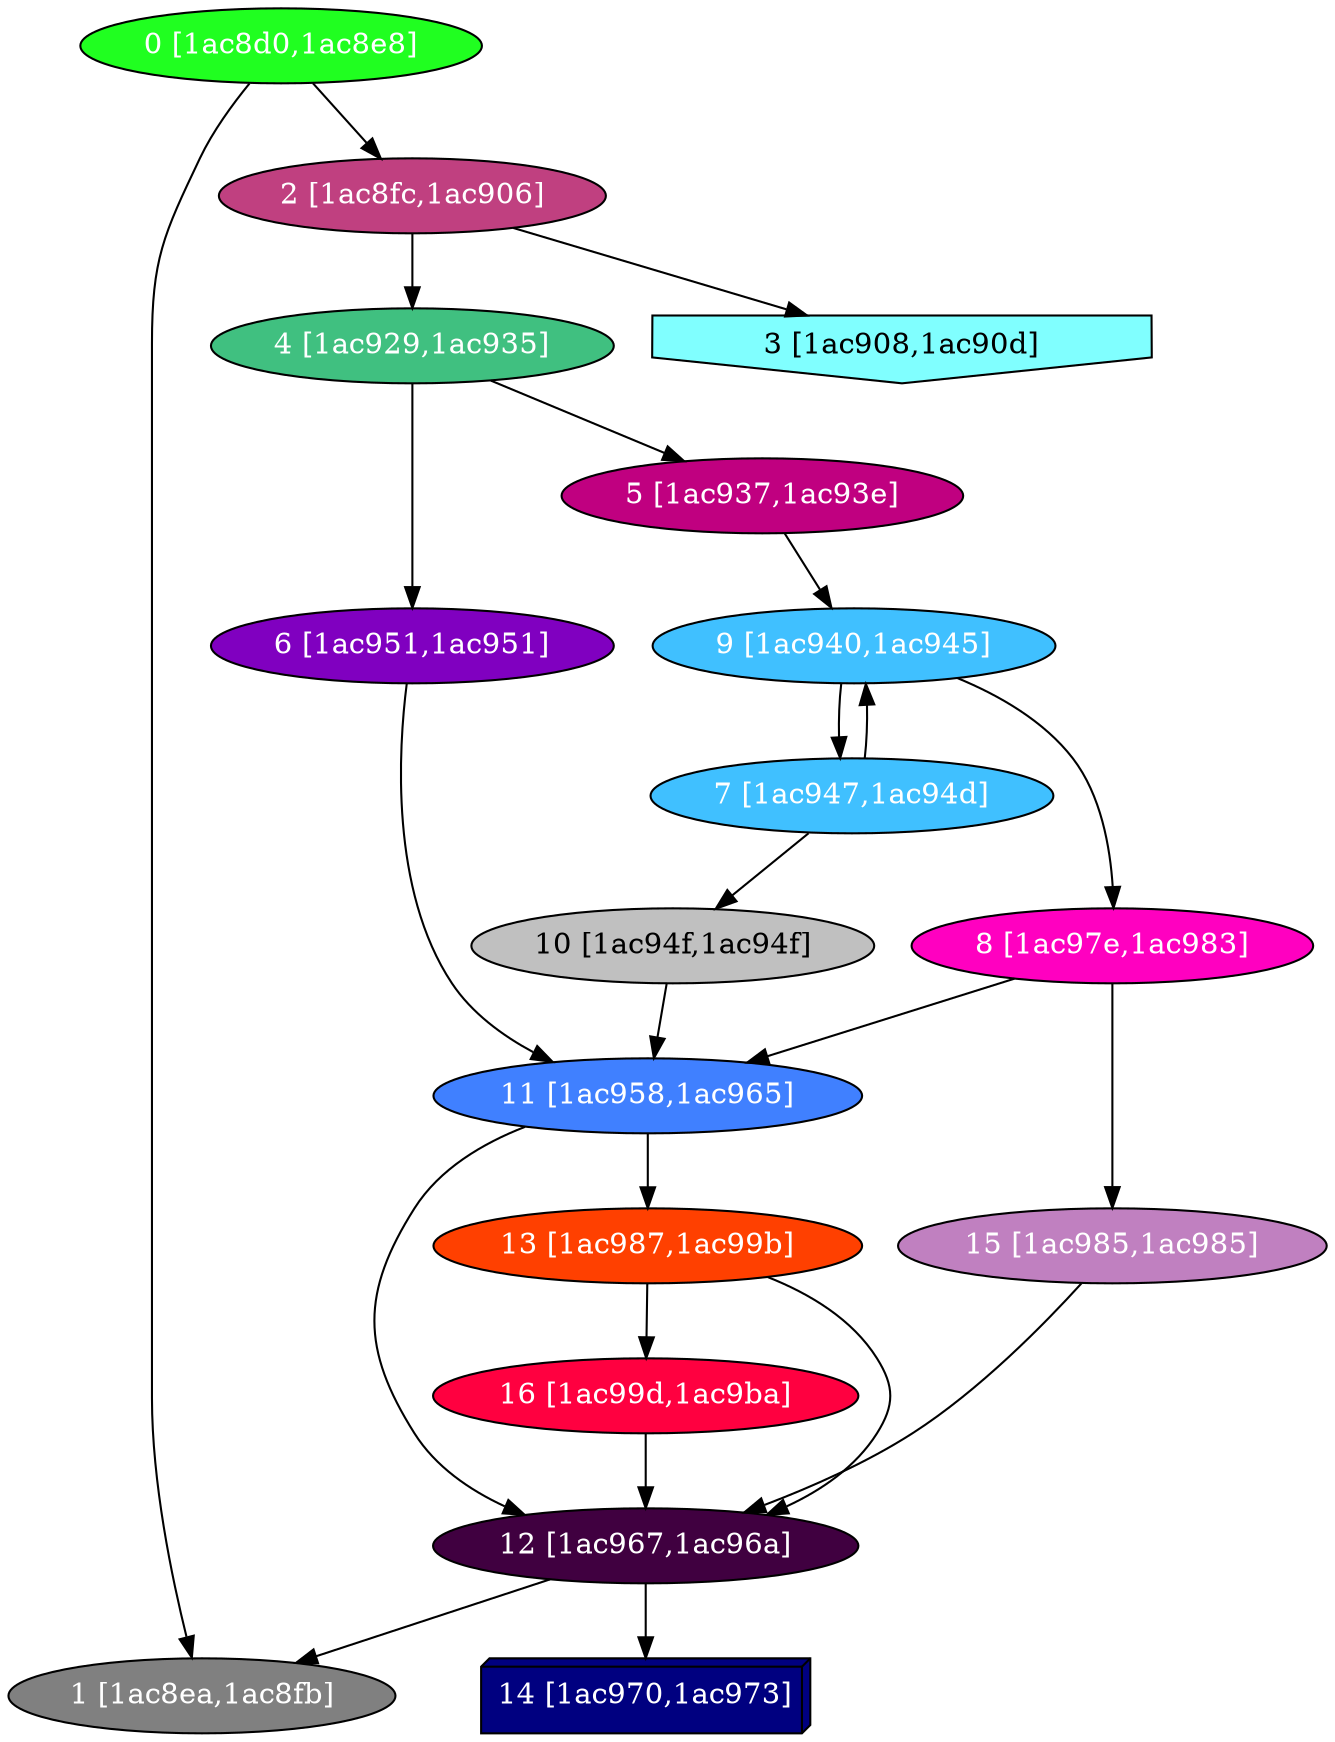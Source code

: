 diGraph libnss3{
	libnss3_0  [style=filled fillcolor="#20FF20" fontcolor="#ffffff" shape=oval label="0 [1ac8d0,1ac8e8]"]
	libnss3_1  [style=filled fillcolor="#808080" fontcolor="#ffffff" shape=oval label="1 [1ac8ea,1ac8fb]"]
	libnss3_2  [style=filled fillcolor="#C04080" fontcolor="#ffffff" shape=oval label="2 [1ac8fc,1ac906]"]
	libnss3_3  [style=filled fillcolor="#80FFFF" fontcolor="#000000" shape=invhouse label="3 [1ac908,1ac90d]"]
	libnss3_4  [style=filled fillcolor="#40C080" fontcolor="#ffffff" shape=oval label="4 [1ac929,1ac935]"]
	libnss3_5  [style=filled fillcolor="#C00080" fontcolor="#ffffff" shape=oval label="5 [1ac937,1ac93e]"]
	libnss3_6  [style=filled fillcolor="#8000C0" fontcolor="#ffffff" shape=oval label="6 [1ac951,1ac951]"]
	libnss3_7  [style=filled fillcolor="#40C0FF" fontcolor="#ffffff" shape=oval label="7 [1ac947,1ac94d]"]
	libnss3_8  [style=filled fillcolor="#FF00C0" fontcolor="#ffffff" shape=oval label="8 [1ac97e,1ac983]"]
	libnss3_9  [style=filled fillcolor="#40C0FF" fontcolor="#ffffff" shape=oval label="9 [1ac940,1ac945]"]
	libnss3_a  [style=filled fillcolor="#C0C0C0" fontcolor="#000000" shape=oval label="10 [1ac94f,1ac94f]"]
	libnss3_b  [style=filled fillcolor="#4080FF" fontcolor="#ffffff" shape=oval label="11 [1ac958,1ac965]"]
	libnss3_c  [style=filled fillcolor="#400040" fontcolor="#ffffff" shape=oval label="12 [1ac967,1ac96a]"]
	libnss3_d  [style=filled fillcolor="#FF4000" fontcolor="#ffffff" shape=oval label="13 [1ac987,1ac99b]"]
	libnss3_e  [style=filled fillcolor="#000080" fontcolor="#ffffff" shape=box3d label="14 [1ac970,1ac973]"]
	libnss3_f  [style=filled fillcolor="#C080C0" fontcolor="#ffffff" shape=oval label="15 [1ac985,1ac985]"]
	libnss3_10  [style=filled fillcolor="#FF0040" fontcolor="#ffffff" shape=oval label="16 [1ac99d,1ac9ba]"]

	libnss3_0 -> libnss3_1
	libnss3_0 -> libnss3_2
	libnss3_2 -> libnss3_3
	libnss3_2 -> libnss3_4
	libnss3_4 -> libnss3_5
	libnss3_4 -> libnss3_6
	libnss3_5 -> libnss3_9
	libnss3_6 -> libnss3_b
	libnss3_7 -> libnss3_9
	libnss3_7 -> libnss3_a
	libnss3_8 -> libnss3_b
	libnss3_8 -> libnss3_f
	libnss3_9 -> libnss3_7
	libnss3_9 -> libnss3_8
	libnss3_a -> libnss3_b
	libnss3_b -> libnss3_c
	libnss3_b -> libnss3_d
	libnss3_c -> libnss3_1
	libnss3_c -> libnss3_e
	libnss3_d -> libnss3_c
	libnss3_d -> libnss3_10
	libnss3_f -> libnss3_c
	libnss3_10 -> libnss3_c
}